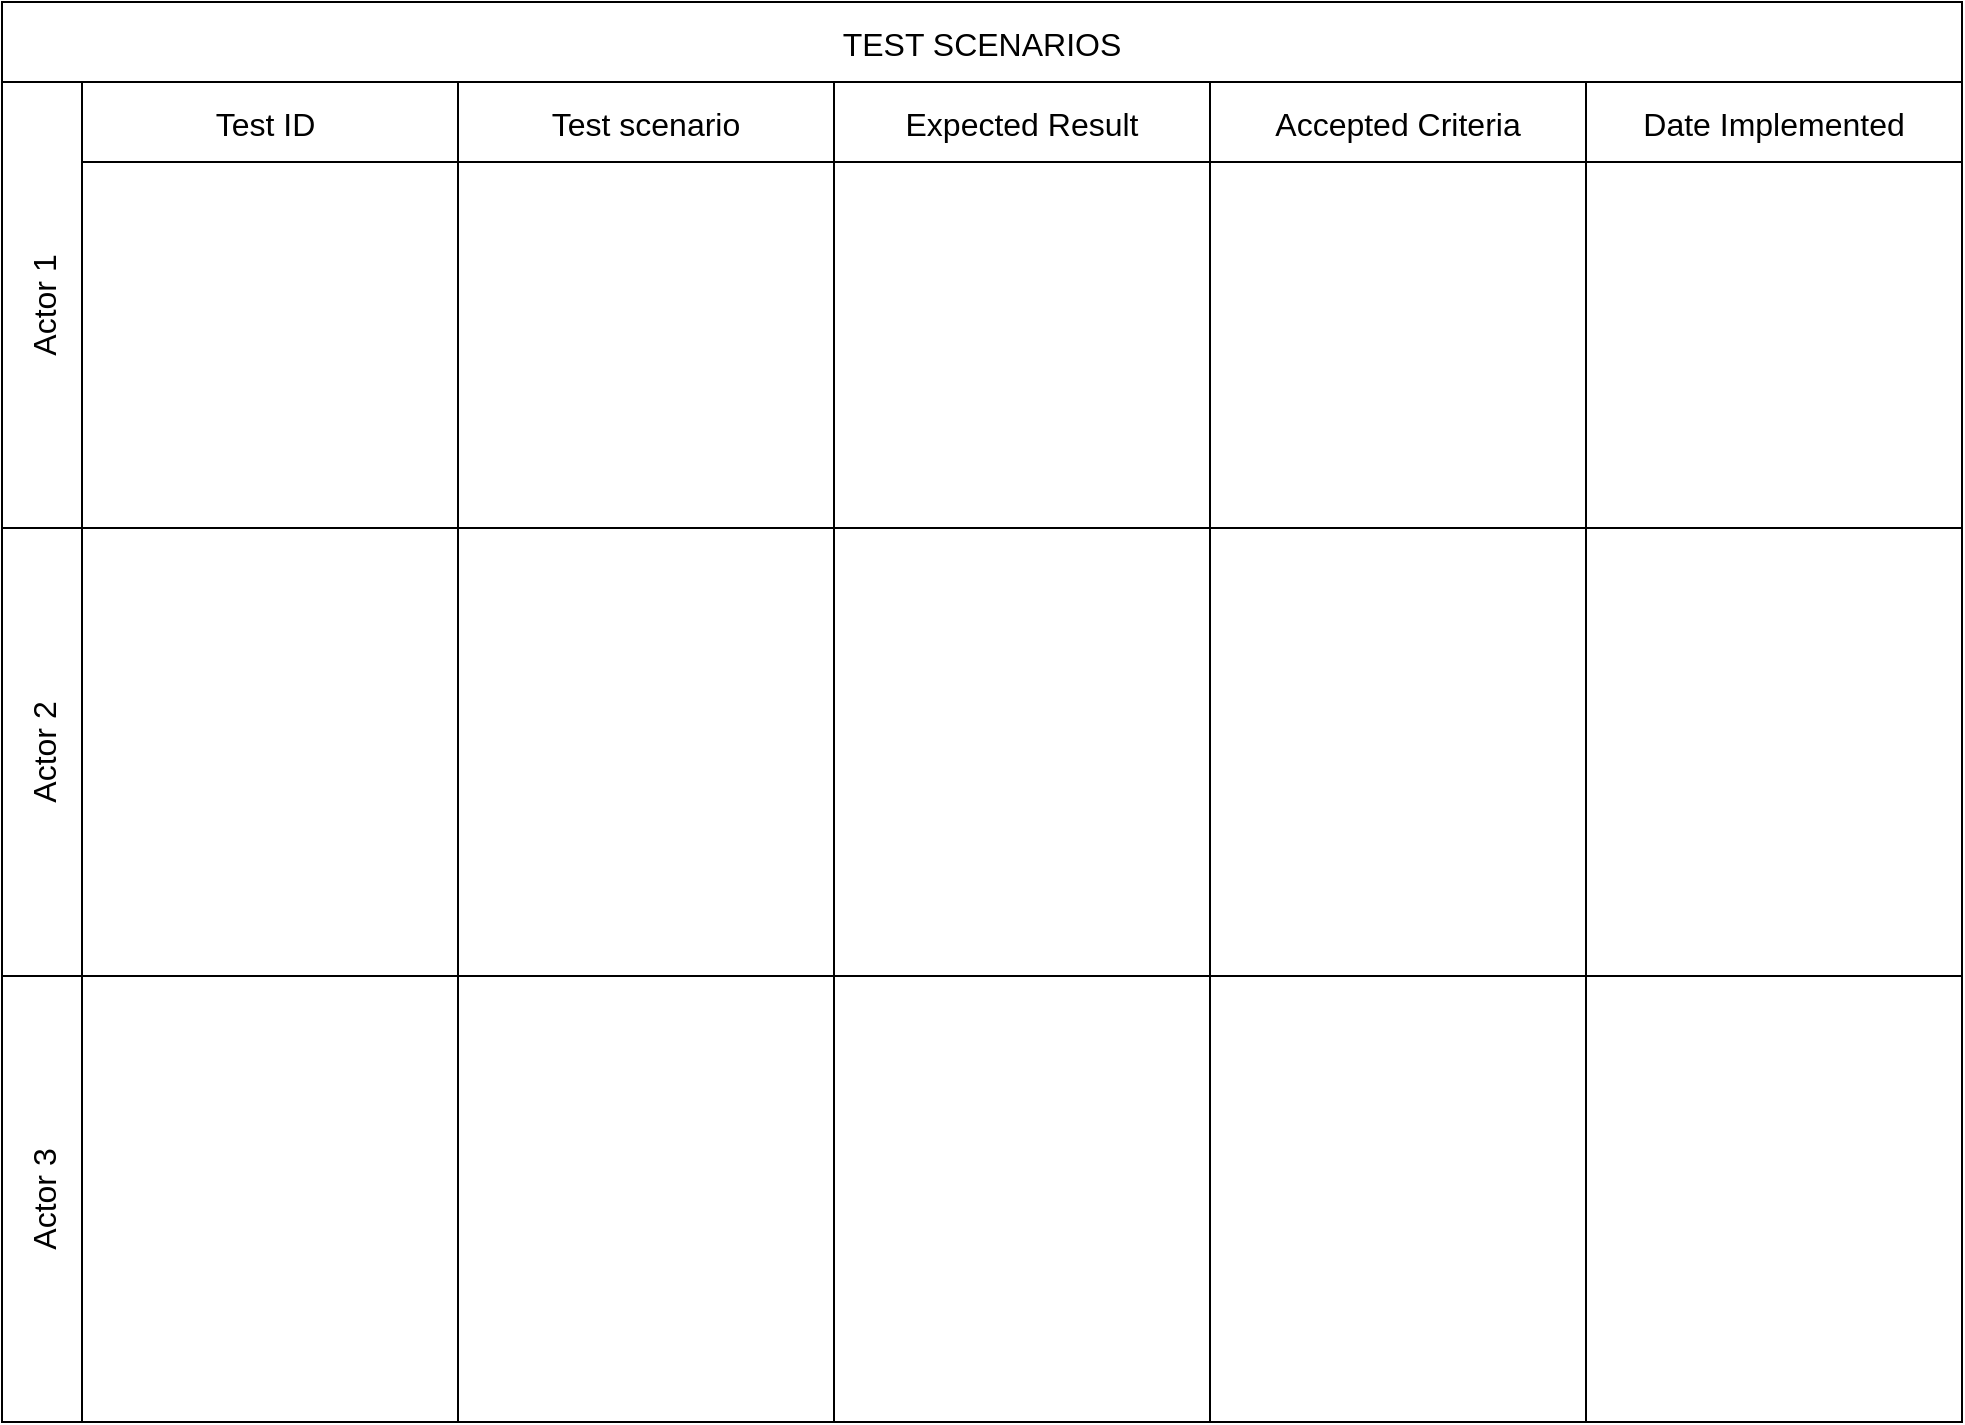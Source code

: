 <mxfile version="27.1.6">
  <diagram id="wFE0QG_FPsp0jaGvCLVb" name="Page-1">
    <mxGraphModel grid="1" page="1" gridSize="10" guides="1" tooltips="1" connect="1" arrows="1" fold="1" pageScale="1" pageWidth="1100" pageHeight="850" math="0" shadow="0">
      <root>
        <mxCell id="0" />
        <mxCell id="1" parent="0" />
        <mxCell id="zbrV3LvnrfmHQCfpD2rp-5" value="TEST SCENARIOS" style="shape=table;childLayout=tableLayout;startSize=40;collapsible=0;recursiveResize=0;expand=0;fontSize=16;" vertex="1" parent="1">
          <mxGeometry x="70" y="40" width="980" height="710" as="geometry" />
        </mxCell>
        <mxCell id="zbrV3LvnrfmHQCfpD2rp-6" value="Actor 1" style="shape=tableRow;horizontal=0;swimlaneHead=0;swimlaneBody=0;top=0;left=0;strokeColor=inherit;bottom=0;right=0;dropTarget=0;fontStyle=0;fillColor=none;points=[[0,0.5],[1,0.5]];portConstraint=eastwest;startSize=40;collapsible=0;recursiveResize=0;expand=0;fontSize=16;" vertex="1" parent="zbrV3LvnrfmHQCfpD2rp-5">
          <mxGeometry y="40" width="980" height="223" as="geometry" />
        </mxCell>
        <mxCell id="zbrV3LvnrfmHQCfpD2rp-7" value="Test ID " style="swimlane;swimlaneHead=0;swimlaneBody=0;fontStyle=0;strokeColor=inherit;connectable=0;fillColor=none;startSize=40;collapsible=0;recursiveResize=0;expand=0;fontSize=16;" vertex="1" parent="zbrV3LvnrfmHQCfpD2rp-6">
          <mxGeometry x="40" width="188" height="223" as="geometry">
            <mxRectangle width="188" height="223" as="alternateBounds" />
          </mxGeometry>
        </mxCell>
        <mxCell id="zbrV3LvnrfmHQCfpD2rp-8" value="Test scenario" style="swimlane;swimlaneHead=0;swimlaneBody=0;fontStyle=0;strokeColor=inherit;connectable=0;fillColor=none;startSize=40;collapsible=0;recursiveResize=0;expand=0;fontSize=16;" vertex="1" parent="zbrV3LvnrfmHQCfpD2rp-6">
          <mxGeometry x="228" width="188" height="223" as="geometry">
            <mxRectangle width="188" height="223" as="alternateBounds" />
          </mxGeometry>
        </mxCell>
        <mxCell id="zbrV3LvnrfmHQCfpD2rp-9" value="Expected Result" style="swimlane;swimlaneHead=0;swimlaneBody=0;fontStyle=0;strokeColor=inherit;connectable=0;fillColor=none;startSize=40;collapsible=0;recursiveResize=0;expand=0;fontSize=16;" vertex="1" parent="zbrV3LvnrfmHQCfpD2rp-6">
          <mxGeometry x="416" width="188" height="223" as="geometry">
            <mxRectangle width="188" height="223" as="alternateBounds" />
          </mxGeometry>
        </mxCell>
        <mxCell id="zbrV3LvnrfmHQCfpD2rp-21" value="Accepted Criteria" style="swimlane;swimlaneHead=0;swimlaneBody=0;fontStyle=0;strokeColor=inherit;connectable=0;fillColor=none;startSize=40;collapsible=0;recursiveResize=0;expand=0;fontSize=16;" vertex="1" parent="zbrV3LvnrfmHQCfpD2rp-6">
          <mxGeometry x="604" width="188" height="223" as="geometry">
            <mxRectangle width="188" height="223" as="alternateBounds" />
          </mxGeometry>
        </mxCell>
        <mxCell id="zbrV3LvnrfmHQCfpD2rp-18" value="Date Implemented" style="swimlane;swimlaneHead=0;swimlaneBody=0;fontStyle=0;strokeColor=inherit;connectable=0;fillColor=none;startSize=40;collapsible=0;recursiveResize=0;expand=0;fontSize=16;" vertex="1" parent="zbrV3LvnrfmHQCfpD2rp-6">
          <mxGeometry x="792" width="188" height="223" as="geometry">
            <mxRectangle width="188" height="223" as="alternateBounds" />
          </mxGeometry>
        </mxCell>
        <mxCell id="zbrV3LvnrfmHQCfpD2rp-10" value="Actor 2" style="shape=tableRow;horizontal=0;swimlaneHead=0;swimlaneBody=0;top=0;left=0;strokeColor=inherit;bottom=0;right=0;dropTarget=0;fontStyle=0;fillColor=none;points=[[0,0.5],[1,0.5]];portConstraint=eastwest;startSize=40;collapsible=0;recursiveResize=0;expand=0;fontSize=16;" vertex="1" parent="zbrV3LvnrfmHQCfpD2rp-5">
          <mxGeometry y="263" width="980" height="224" as="geometry" />
        </mxCell>
        <mxCell id="zbrV3LvnrfmHQCfpD2rp-11" value="" style="swimlane;swimlaneHead=0;swimlaneBody=0;fontStyle=0;connectable=0;strokeColor=inherit;fillColor=none;startSize=0;collapsible=0;recursiveResize=0;expand=0;fontSize=16;" vertex="1" parent="zbrV3LvnrfmHQCfpD2rp-10">
          <mxGeometry x="40" width="188" height="224" as="geometry">
            <mxRectangle width="188" height="224" as="alternateBounds" />
          </mxGeometry>
        </mxCell>
        <mxCell id="zbrV3LvnrfmHQCfpD2rp-12" value="" style="swimlane;swimlaneHead=0;swimlaneBody=0;fontStyle=0;connectable=0;strokeColor=inherit;fillColor=none;startSize=0;collapsible=0;recursiveResize=0;expand=0;fontSize=16;" vertex="1" parent="zbrV3LvnrfmHQCfpD2rp-10">
          <mxGeometry x="228" width="188" height="224" as="geometry">
            <mxRectangle width="188" height="224" as="alternateBounds" />
          </mxGeometry>
        </mxCell>
        <mxCell id="zbrV3LvnrfmHQCfpD2rp-13" value="" style="swimlane;swimlaneHead=0;swimlaneBody=0;fontStyle=0;connectable=0;strokeColor=inherit;fillColor=none;startSize=0;collapsible=0;recursiveResize=0;expand=0;fontSize=16;" vertex="1" parent="zbrV3LvnrfmHQCfpD2rp-10">
          <mxGeometry x="416" width="188" height="224" as="geometry">
            <mxRectangle width="188" height="224" as="alternateBounds" />
          </mxGeometry>
        </mxCell>
        <mxCell id="zbrV3LvnrfmHQCfpD2rp-22" style="swimlane;swimlaneHead=0;swimlaneBody=0;fontStyle=0;connectable=0;strokeColor=inherit;fillColor=none;startSize=0;collapsible=0;recursiveResize=0;expand=0;fontSize=16;" vertex="1" parent="zbrV3LvnrfmHQCfpD2rp-10">
          <mxGeometry x="604" width="188" height="224" as="geometry">
            <mxRectangle width="188" height="224" as="alternateBounds" />
          </mxGeometry>
        </mxCell>
        <mxCell id="zbrV3LvnrfmHQCfpD2rp-19" style="swimlane;swimlaneHead=0;swimlaneBody=0;fontStyle=0;connectable=0;strokeColor=inherit;fillColor=none;startSize=0;collapsible=0;recursiveResize=0;expand=0;fontSize=16;" vertex="1" parent="zbrV3LvnrfmHQCfpD2rp-10">
          <mxGeometry x="792" width="188" height="224" as="geometry">
            <mxRectangle width="188" height="224" as="alternateBounds" />
          </mxGeometry>
        </mxCell>
        <mxCell id="zbrV3LvnrfmHQCfpD2rp-14" value="Actor 3" style="shape=tableRow;horizontal=0;swimlaneHead=0;swimlaneBody=0;top=0;left=0;strokeColor=inherit;bottom=0;right=0;dropTarget=0;fontStyle=0;fillColor=none;points=[[0,0.5],[1,0.5]];portConstraint=eastwest;startSize=40;collapsible=0;recursiveResize=0;expand=0;fontSize=16;" vertex="1" parent="zbrV3LvnrfmHQCfpD2rp-5">
          <mxGeometry y="487" width="980" height="223" as="geometry" />
        </mxCell>
        <mxCell id="zbrV3LvnrfmHQCfpD2rp-15" value="" style="swimlane;swimlaneHead=0;swimlaneBody=0;fontStyle=0;connectable=0;strokeColor=inherit;fillColor=none;startSize=0;collapsible=0;recursiveResize=0;expand=0;fontSize=16;" vertex="1" parent="zbrV3LvnrfmHQCfpD2rp-14">
          <mxGeometry x="40" width="188" height="223" as="geometry">
            <mxRectangle width="188" height="223" as="alternateBounds" />
          </mxGeometry>
        </mxCell>
        <mxCell id="zbrV3LvnrfmHQCfpD2rp-16" value="" style="swimlane;swimlaneHead=0;swimlaneBody=0;fontStyle=0;connectable=0;strokeColor=inherit;fillColor=none;startSize=0;collapsible=0;recursiveResize=0;expand=0;fontSize=16;" vertex="1" parent="zbrV3LvnrfmHQCfpD2rp-14">
          <mxGeometry x="228" width="188" height="223" as="geometry">
            <mxRectangle width="188" height="223" as="alternateBounds" />
          </mxGeometry>
        </mxCell>
        <mxCell id="zbrV3LvnrfmHQCfpD2rp-17" value="" style="swimlane;swimlaneHead=0;swimlaneBody=0;fontStyle=0;connectable=0;strokeColor=inherit;fillColor=none;startSize=0;collapsible=0;recursiveResize=0;expand=0;fontSize=16;" vertex="1" parent="zbrV3LvnrfmHQCfpD2rp-14">
          <mxGeometry x="416" width="188" height="223" as="geometry">
            <mxRectangle width="188" height="223" as="alternateBounds" />
          </mxGeometry>
        </mxCell>
        <mxCell id="zbrV3LvnrfmHQCfpD2rp-23" style="swimlane;swimlaneHead=0;swimlaneBody=0;fontStyle=0;connectable=0;strokeColor=inherit;fillColor=none;startSize=0;collapsible=0;recursiveResize=0;expand=0;fontSize=16;" vertex="1" parent="zbrV3LvnrfmHQCfpD2rp-14">
          <mxGeometry x="604" width="188" height="223" as="geometry">
            <mxRectangle width="188" height="223" as="alternateBounds" />
          </mxGeometry>
        </mxCell>
        <mxCell id="zbrV3LvnrfmHQCfpD2rp-20" style="swimlane;swimlaneHead=0;swimlaneBody=0;fontStyle=0;connectable=0;strokeColor=inherit;fillColor=none;startSize=0;collapsible=0;recursiveResize=0;expand=0;fontSize=16;" vertex="1" parent="zbrV3LvnrfmHQCfpD2rp-14">
          <mxGeometry x="792" width="188" height="223" as="geometry">
            <mxRectangle width="188" height="223" as="alternateBounds" />
          </mxGeometry>
        </mxCell>
      </root>
    </mxGraphModel>
  </diagram>
</mxfile>
